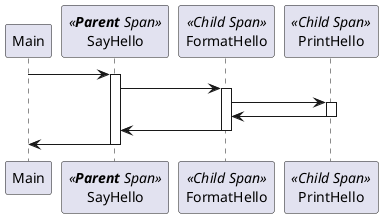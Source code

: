 @startuml

participant Main 
participant SayHello << **Parent** Span >>
participant FormatHello << Child Span >>
participant PrintHello << Child Span >>

Main -> SayHello
activate SayHello

SayHello -> FormatHello
activate FormatHello

FormatHello -> PrintHello
activate PrintHello

PrintHello -> FormatHello
deactivate PrintHello

FormatHello -> SayHello
deactivate FormatHello

SayHello -> Main
deactivate SayHello

@enduml
